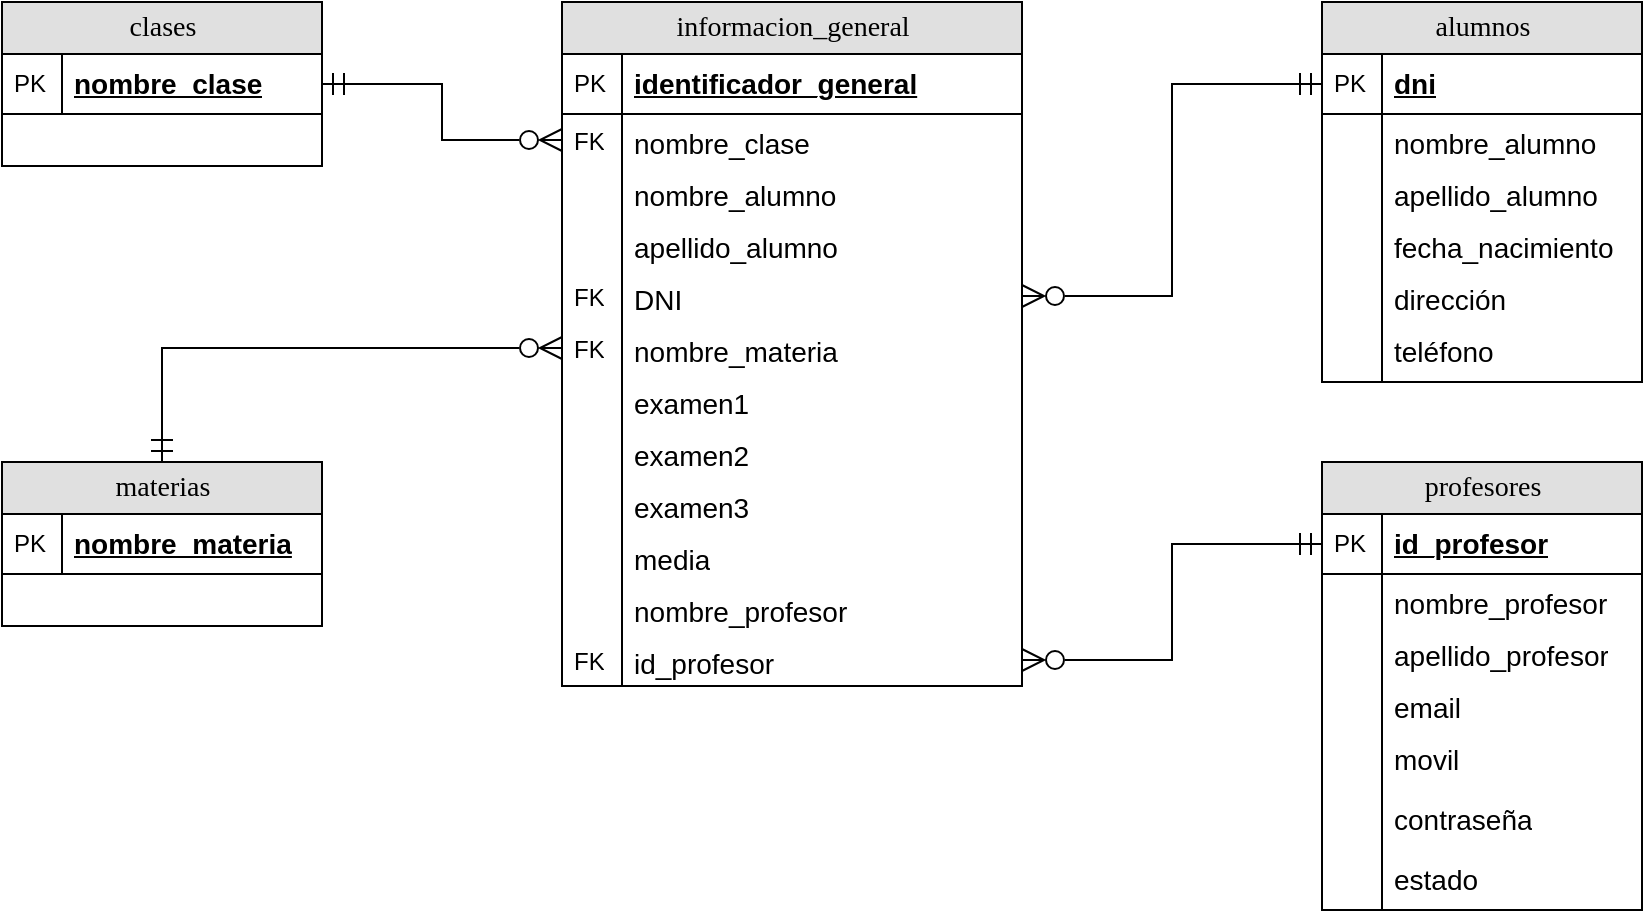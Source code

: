 <mxfile version="21.2.1" type="device">
  <diagram name="Page-1" id="e56a1550-8fbb-45ad-956c-1786394a9013">
    <mxGraphModel dx="1381" dy="819" grid="1" gridSize="10" guides="1" tooltips="1" connect="1" arrows="1" fold="1" page="1" pageScale="1" pageWidth="1169" pageHeight="827" background="none" math="0" shadow="0">
      <root>
        <mxCell id="0" />
        <mxCell id="1" parent="0" />
        <mxCell id="2e49270ec7c68f3f-80" value="alumnos" style="swimlane;fontStyle=0;childLayout=stackLayout;horizontal=1;startSize=26;fillColor=#e0e0e0;horizontalStack=0;resizeParent=1;resizeLast=0;collapsible=1;marginBottom=0;swimlaneFillColor=default;align=center;rounded=0;shadow=0;comic=0;labelBackgroundColor=none;strokeWidth=1;fontFamily=Verdana;fontSize=14;fillStyle=auto;strokeColor=default;swimlaneLine=1;glass=0;verticalAlign=middle;html=1;" parent="1" vertex="1">
          <mxGeometry x="835" y="187" width="160" height="190" as="geometry" />
        </mxCell>
        <mxCell id="2e49270ec7c68f3f-81" value="dni" style="shape=partialRectangle;top=0;left=0;right=0;bottom=1;html=1;align=left;verticalAlign=middle;fillColor=none;spacingLeft=34;spacingRight=4;whiteSpace=wrap;overflow=hidden;rotatable=0;points=[[0,0.5],[1,0.5]];portConstraint=eastwest;dropTarget=0;fontStyle=5;fontSize=14;" parent="2e49270ec7c68f3f-80" vertex="1">
          <mxGeometry y="26" width="160" height="30" as="geometry" />
        </mxCell>
        <mxCell id="2e49270ec7c68f3f-82" value="PK" style="shape=partialRectangle;top=0;left=0;bottom=0;html=1;fillColor=none;align=left;verticalAlign=middle;spacingLeft=4;spacingRight=4;whiteSpace=wrap;overflow=hidden;rotatable=0;points=[];portConstraint=eastwest;part=1;" parent="2e49270ec7c68f3f-81" vertex="1" connectable="0">
          <mxGeometry width="30" height="30" as="geometry" />
        </mxCell>
        <mxCell id="2e49270ec7c68f3f-83" value="nombre_alumno" style="shape=partialRectangle;top=0;left=0;right=0;bottom=0;html=1;align=left;verticalAlign=top;fillColor=none;spacingLeft=34;spacingRight=4;whiteSpace=wrap;overflow=hidden;rotatable=0;points=[[0,0.5],[1,0.5]];portConstraint=eastwest;dropTarget=0;fontSize=14;" parent="2e49270ec7c68f3f-80" vertex="1">
          <mxGeometry y="56" width="160" height="26" as="geometry" />
        </mxCell>
        <mxCell id="2e49270ec7c68f3f-84" value="" style="shape=partialRectangle;top=0;left=0;bottom=0;html=1;fillColor=none;align=left;verticalAlign=top;spacingLeft=4;spacingRight=4;whiteSpace=wrap;overflow=hidden;rotatable=0;points=[];portConstraint=eastwest;part=1;" parent="2e49270ec7c68f3f-83" vertex="1" connectable="0">
          <mxGeometry width="30" height="26" as="geometry" />
        </mxCell>
        <mxCell id="2e49270ec7c68f3f-85" value="apellido_alumno" style="shape=partialRectangle;top=0;left=0;right=0;bottom=0;html=1;align=left;verticalAlign=top;fillColor=none;spacingLeft=34;spacingRight=4;whiteSpace=wrap;overflow=hidden;rotatable=0;points=[[0,0.5],[1,0.5]];portConstraint=eastwest;dropTarget=0;fontSize=14;" parent="2e49270ec7c68f3f-80" vertex="1">
          <mxGeometry y="82" width="160" height="26" as="geometry" />
        </mxCell>
        <mxCell id="2e49270ec7c68f3f-86" value="" style="shape=partialRectangle;top=0;left=0;bottom=0;html=1;fillColor=none;align=left;verticalAlign=top;spacingLeft=4;spacingRight=4;whiteSpace=wrap;overflow=hidden;rotatable=0;points=[];portConstraint=eastwest;part=1;" parent="2e49270ec7c68f3f-85" vertex="1" connectable="0">
          <mxGeometry width="30" height="26" as="geometry" />
        </mxCell>
        <mxCell id="2e49270ec7c68f3f-87" value="fecha_nacimiento" style="shape=partialRectangle;top=0;left=0;right=0;bottom=0;html=1;align=left;verticalAlign=top;fillColor=none;spacingLeft=34;spacingRight=4;whiteSpace=wrap;overflow=hidden;rotatable=0;points=[[0,0.5],[1,0.5]];portConstraint=eastwest;dropTarget=0;fontSize=14;" parent="2e49270ec7c68f3f-80" vertex="1">
          <mxGeometry y="108" width="160" height="26" as="geometry" />
        </mxCell>
        <mxCell id="2e49270ec7c68f3f-88" value="" style="shape=partialRectangle;top=0;left=0;bottom=0;html=1;fillColor=none;align=left;verticalAlign=top;spacingLeft=4;spacingRight=4;whiteSpace=wrap;overflow=hidden;rotatable=0;points=[];portConstraint=eastwest;part=1;" parent="2e49270ec7c68f3f-87" vertex="1" connectable="0">
          <mxGeometry width="30" height="26" as="geometry" />
        </mxCell>
        <mxCell id="0BZgT_SFOHJEJXieLlAq-1" value="dirección" style="shape=partialRectangle;top=0;left=0;right=0;bottom=0;html=1;align=left;verticalAlign=top;fillColor=none;spacingLeft=34;spacingRight=4;whiteSpace=wrap;overflow=hidden;rotatable=0;points=[[0,0.5],[1,0.5]];portConstraint=eastwest;dropTarget=0;fontSize=14;" parent="2e49270ec7c68f3f-80" vertex="1">
          <mxGeometry y="134" width="160" height="26" as="geometry" />
        </mxCell>
        <mxCell id="0BZgT_SFOHJEJXieLlAq-2" value="" style="shape=partialRectangle;top=0;left=0;bottom=0;html=1;fillColor=none;align=left;verticalAlign=top;spacingLeft=4;spacingRight=4;whiteSpace=wrap;overflow=hidden;rotatable=0;points=[];portConstraint=eastwest;part=1;" parent="0BZgT_SFOHJEJXieLlAq-1" vertex="1" connectable="0">
          <mxGeometry width="30" height="26" as="geometry" />
        </mxCell>
        <mxCell id="0BZgT_SFOHJEJXieLlAq-3" value="teléfono" style="shape=partialRectangle;top=0;left=0;right=0;bottom=0;html=1;align=left;verticalAlign=top;fillColor=none;spacingLeft=34;spacingRight=4;whiteSpace=wrap;overflow=hidden;rotatable=0;points=[[0,0.5],[1,0.5]];portConstraint=eastwest;dropTarget=0;fontSize=14;" parent="2e49270ec7c68f3f-80" vertex="1">
          <mxGeometry y="160" width="160" height="30" as="geometry" />
        </mxCell>
        <mxCell id="0BZgT_SFOHJEJXieLlAq-4" value="" style="shape=partialRectangle;top=0;left=0;bottom=0;html=1;fillColor=none;align=left;verticalAlign=top;spacingLeft=4;spacingRight=4;whiteSpace=wrap;overflow=hidden;rotatable=0;points=[];portConstraint=eastwest;part=1;" parent="0BZgT_SFOHJEJXieLlAq-3" vertex="1" connectable="0">
          <mxGeometry width="30" height="30" as="geometry" />
        </mxCell>
        <mxCell id="0BZgT_SFOHJEJXieLlAq-18" value="profesores" style="swimlane;fontStyle=0;childLayout=stackLayout;horizontal=1;startSize=26;fillColor=#e0e0e0;horizontalStack=0;resizeParent=1;resizeLast=0;collapsible=1;marginBottom=0;swimlaneFillColor=default;align=center;rounded=0;shadow=0;comic=0;labelBackgroundColor=none;strokeWidth=1;fontFamily=Verdana;fontSize=14;fillStyle=auto;strokeColor=default;swimlaneLine=1;glass=0;verticalAlign=middle;html=1;" parent="1" vertex="1">
          <mxGeometry x="835" y="417" width="160" height="224" as="geometry" />
        </mxCell>
        <mxCell id="0BZgT_SFOHJEJXieLlAq-19" value="id_profesor" style="shape=partialRectangle;top=0;left=0;right=0;bottom=1;html=1;align=left;verticalAlign=middle;fillColor=none;spacingLeft=34;spacingRight=4;whiteSpace=wrap;overflow=hidden;rotatable=0;points=[[0,0.5],[1,0.5]];portConstraint=eastwest;dropTarget=0;fontStyle=5;fontSize=14;" parent="0BZgT_SFOHJEJXieLlAq-18" vertex="1">
          <mxGeometry y="26" width="160" height="30" as="geometry" />
        </mxCell>
        <mxCell id="0BZgT_SFOHJEJXieLlAq-20" value="PK" style="shape=partialRectangle;top=0;left=0;bottom=0;html=1;fillColor=none;align=left;verticalAlign=middle;spacingLeft=4;spacingRight=4;whiteSpace=wrap;overflow=hidden;rotatable=0;points=[];portConstraint=eastwest;part=1;" parent="0BZgT_SFOHJEJXieLlAq-19" vertex="1" connectable="0">
          <mxGeometry width="30" height="30" as="geometry" />
        </mxCell>
        <mxCell id="0BZgT_SFOHJEJXieLlAq-21" value="nombre_profesor" style="shape=partialRectangle;top=0;left=0;right=0;bottom=0;html=1;align=left;verticalAlign=top;fillColor=none;spacingLeft=34;spacingRight=4;whiteSpace=wrap;overflow=hidden;rotatable=0;points=[[0,0.5],[1,0.5]];portConstraint=eastwest;dropTarget=0;fontSize=14;" parent="0BZgT_SFOHJEJXieLlAq-18" vertex="1">
          <mxGeometry y="56" width="160" height="26" as="geometry" />
        </mxCell>
        <mxCell id="0BZgT_SFOHJEJXieLlAq-22" value="" style="shape=partialRectangle;top=0;left=0;bottom=0;html=1;fillColor=none;align=left;verticalAlign=top;spacingLeft=4;spacingRight=4;whiteSpace=wrap;overflow=hidden;rotatable=0;points=[];portConstraint=eastwest;part=1;" parent="0BZgT_SFOHJEJXieLlAq-21" vertex="1" connectable="0">
          <mxGeometry width="30" height="26" as="geometry" />
        </mxCell>
        <mxCell id="0BZgT_SFOHJEJXieLlAq-23" value="apellido_profesor" style="shape=partialRectangle;top=0;left=0;right=0;bottom=0;html=1;align=left;verticalAlign=top;fillColor=none;spacingLeft=34;spacingRight=4;whiteSpace=wrap;overflow=hidden;rotatable=0;points=[[0,0.5],[1,0.5]];portConstraint=eastwest;dropTarget=0;fontSize=14;" parent="0BZgT_SFOHJEJXieLlAq-18" vertex="1">
          <mxGeometry y="82" width="160" height="26" as="geometry" />
        </mxCell>
        <mxCell id="0BZgT_SFOHJEJXieLlAq-24" value="" style="shape=partialRectangle;top=0;left=0;bottom=0;html=1;fillColor=none;align=left;verticalAlign=top;spacingLeft=4;spacingRight=4;whiteSpace=wrap;overflow=hidden;rotatable=0;points=[];portConstraint=eastwest;part=1;" parent="0BZgT_SFOHJEJXieLlAq-23" vertex="1" connectable="0">
          <mxGeometry width="30" height="26" as="geometry" />
        </mxCell>
        <mxCell id="0BZgT_SFOHJEJXieLlAq-25" value="email" style="shape=partialRectangle;top=0;left=0;right=0;bottom=0;html=1;align=left;verticalAlign=top;fillColor=none;spacingLeft=34;spacingRight=4;whiteSpace=wrap;overflow=hidden;rotatable=0;points=[[0,0.5],[1,0.5]];portConstraint=eastwest;dropTarget=0;fontSize=14;" parent="0BZgT_SFOHJEJXieLlAq-18" vertex="1">
          <mxGeometry y="108" width="160" height="26" as="geometry" />
        </mxCell>
        <mxCell id="0BZgT_SFOHJEJXieLlAq-26" value="" style="shape=partialRectangle;top=0;left=0;bottom=0;html=1;fillColor=none;align=left;verticalAlign=top;spacingLeft=4;spacingRight=4;whiteSpace=wrap;overflow=hidden;rotatable=0;points=[];portConstraint=eastwest;part=1;" parent="0BZgT_SFOHJEJXieLlAq-25" vertex="1" connectable="0">
          <mxGeometry width="30" height="26" as="geometry" />
        </mxCell>
        <mxCell id="0BZgT_SFOHJEJXieLlAq-29" value="movil" style="shape=partialRectangle;top=0;left=0;right=0;bottom=0;html=1;align=left;verticalAlign=top;fillColor=none;spacingLeft=34;spacingRight=4;whiteSpace=wrap;overflow=hidden;rotatable=0;points=[[0,0.5],[1,0.5]];portConstraint=eastwest;dropTarget=0;fontSize=14;" parent="0BZgT_SFOHJEJXieLlAq-18" vertex="1">
          <mxGeometry y="134" width="160" height="30" as="geometry" />
        </mxCell>
        <mxCell id="0BZgT_SFOHJEJXieLlAq-30" value="" style="shape=partialRectangle;top=0;left=0;bottom=0;html=1;fillColor=none;align=left;verticalAlign=top;spacingLeft=4;spacingRight=4;whiteSpace=wrap;overflow=hidden;rotatable=0;points=[];portConstraint=eastwest;part=1;" parent="0BZgT_SFOHJEJXieLlAq-29" vertex="1" connectable="0">
          <mxGeometry width="30" height="30" as="geometry" />
        </mxCell>
        <mxCell id="j-xj83dW-nQBPGvaMpmz-2" value="contraseña" style="shape=partialRectangle;top=0;left=0;right=0;bottom=0;html=1;align=left;verticalAlign=top;fillColor=none;spacingLeft=34;spacingRight=4;whiteSpace=wrap;overflow=hidden;rotatable=0;points=[[0,0.5],[1,0.5]];portConstraint=eastwest;dropTarget=0;fontSize=14;" vertex="1" parent="0BZgT_SFOHJEJXieLlAq-18">
          <mxGeometry y="164" width="160" height="30" as="geometry" />
        </mxCell>
        <mxCell id="j-xj83dW-nQBPGvaMpmz-3" value="" style="shape=partialRectangle;top=0;left=0;bottom=0;html=1;fillColor=none;align=left;verticalAlign=top;spacingLeft=4;spacingRight=4;whiteSpace=wrap;overflow=hidden;rotatable=0;points=[];portConstraint=eastwest;part=1;" vertex="1" connectable="0" parent="j-xj83dW-nQBPGvaMpmz-2">
          <mxGeometry width="30" height="30" as="geometry" />
        </mxCell>
        <mxCell id="j-xj83dW-nQBPGvaMpmz-4" value="estado" style="shape=partialRectangle;top=0;left=0;right=0;bottom=0;html=1;align=left;verticalAlign=top;fillColor=none;spacingLeft=34;spacingRight=4;whiteSpace=wrap;overflow=hidden;rotatable=0;points=[[0,0.5],[1,0.5]];portConstraint=eastwest;dropTarget=0;fontSize=14;" vertex="1" parent="0BZgT_SFOHJEJXieLlAq-18">
          <mxGeometry y="194" width="160" height="30" as="geometry" />
        </mxCell>
        <mxCell id="j-xj83dW-nQBPGvaMpmz-5" value="" style="shape=partialRectangle;top=0;left=0;bottom=0;html=1;fillColor=none;align=left;verticalAlign=top;spacingLeft=4;spacingRight=4;whiteSpace=wrap;overflow=hidden;rotatable=0;points=[];portConstraint=eastwest;part=1;" vertex="1" connectable="0" parent="j-xj83dW-nQBPGvaMpmz-4">
          <mxGeometry width="30" height="30" as="geometry" />
        </mxCell>
        <mxCell id="j-xj83dW-nQBPGvaMpmz-46" style="edgeStyle=orthogonalEdgeStyle;rounded=0;orthogonalLoop=1;jettySize=auto;html=1;entryX=0;entryY=0.5;entryDx=0;entryDy=0;endArrow=ERzeroToMany;endFill=0;startArrow=ERmandOne;startFill=0;endSize=9;startSize=9;" edge="1" parent="1" source="0BZgT_SFOHJEJXieLlAq-31" target="0BZgT_SFOHJEJXieLlAq-75">
          <mxGeometry relative="1" as="geometry" />
        </mxCell>
        <mxCell id="0BZgT_SFOHJEJXieLlAq-31" value="clases" style="swimlane;fontStyle=0;childLayout=stackLayout;horizontal=1;startSize=26;fillColor=#e0e0e0;horizontalStack=0;resizeParent=1;resizeLast=0;collapsible=1;marginBottom=0;swimlaneFillColor=default;align=center;rounded=0;shadow=0;comic=0;labelBackgroundColor=none;strokeWidth=1;fontFamily=Verdana;fontSize=14;fillStyle=auto;strokeColor=default;swimlaneLine=1;glass=0;verticalAlign=middle;html=1;" parent="1" vertex="1">
          <mxGeometry x="175" y="187" width="160" height="82" as="geometry" />
        </mxCell>
        <mxCell id="0BZgT_SFOHJEJXieLlAq-32" value="nombre_clase" style="shape=partialRectangle;top=0;left=0;right=0;bottom=1;html=1;align=left;verticalAlign=middle;fillColor=none;spacingLeft=34;spacingRight=4;whiteSpace=wrap;overflow=hidden;rotatable=0;points=[[0,0.5],[1,0.5]];portConstraint=eastwest;dropTarget=0;fontStyle=5;fontSize=14;" parent="0BZgT_SFOHJEJXieLlAq-31" vertex="1">
          <mxGeometry y="26" width="160" height="30" as="geometry" />
        </mxCell>
        <mxCell id="0BZgT_SFOHJEJXieLlAq-33" value="PK" style="shape=partialRectangle;top=0;left=0;bottom=0;html=1;fillColor=none;align=left;verticalAlign=middle;spacingLeft=4;spacingRight=4;whiteSpace=wrap;overflow=hidden;rotatable=0;points=[];portConstraint=eastwest;part=1;" parent="0BZgT_SFOHJEJXieLlAq-32" vertex="1" connectable="0">
          <mxGeometry width="30" height="30" as="geometry" />
        </mxCell>
        <mxCell id="0BZgT_SFOHJEJXieLlAq-72" value="informacion_general" style="swimlane;fontStyle=0;childLayout=stackLayout;horizontal=1;startSize=26;fillColor=#e0e0e0;horizontalStack=0;resizeParent=1;resizeLast=0;collapsible=1;marginBottom=0;swimlaneFillColor=default;align=center;rounded=0;shadow=0;comic=0;labelBackgroundColor=none;strokeWidth=1;fontFamily=Verdana;fontSize=14;fillStyle=auto;strokeColor=default;swimlaneLine=1;glass=0;verticalAlign=middle;html=1;" parent="1" vertex="1">
          <mxGeometry x="455" y="187" width="230" height="342" as="geometry">
            <mxRectangle x="1160" y="443" width="200" height="30" as="alternateBounds" />
          </mxGeometry>
        </mxCell>
        <mxCell id="0BZgT_SFOHJEJXieLlAq-73" value="identificador_general" style="shape=partialRectangle;top=0;left=0;right=0;bottom=1;html=1;align=left;verticalAlign=middle;fillColor=none;spacingLeft=34;spacingRight=4;whiteSpace=wrap;overflow=hidden;rotatable=0;points=[[0,0.5],[1,0.5]];portConstraint=eastwest;dropTarget=0;fontStyle=5;fontSize=14;" parent="0BZgT_SFOHJEJXieLlAq-72" vertex="1">
          <mxGeometry y="26" width="230" height="30" as="geometry" />
        </mxCell>
        <mxCell id="0BZgT_SFOHJEJXieLlAq-74" value="PK" style="shape=partialRectangle;top=0;left=0;bottom=0;html=1;fillColor=none;align=left;verticalAlign=middle;spacingLeft=4;spacingRight=4;whiteSpace=wrap;overflow=hidden;rotatable=0;points=[];portConstraint=eastwest;part=1;" parent="0BZgT_SFOHJEJXieLlAq-73" vertex="1" connectable="0">
          <mxGeometry width="30" height="30" as="geometry" />
        </mxCell>
        <mxCell id="0BZgT_SFOHJEJXieLlAq-75" value="nombre_clase" style="shape=partialRectangle;top=0;left=0;right=0;bottom=0;html=1;align=left;verticalAlign=top;fillColor=none;spacingLeft=34;spacingRight=4;whiteSpace=wrap;overflow=hidden;rotatable=0;points=[[0,0.5],[1,0.5]];portConstraint=eastwest;dropTarget=0;fontSize=14;" parent="0BZgT_SFOHJEJXieLlAq-72" vertex="1">
          <mxGeometry y="56" width="230" height="26" as="geometry" />
        </mxCell>
        <mxCell id="0BZgT_SFOHJEJXieLlAq-76" value="FK" style="shape=partialRectangle;top=0;left=0;bottom=0;html=1;fillColor=none;align=left;verticalAlign=top;spacingLeft=4;spacingRight=4;whiteSpace=wrap;overflow=hidden;rotatable=0;points=[];portConstraint=eastwest;part=1;" parent="0BZgT_SFOHJEJXieLlAq-75" vertex="1" connectable="0">
          <mxGeometry width="30" height="26" as="geometry" />
        </mxCell>
        <mxCell id="0BZgT_SFOHJEJXieLlAq-122" value="nombre_alumno" style="shape=partialRectangle;top=0;left=0;right=0;bottom=0;html=1;align=left;verticalAlign=top;fillColor=none;spacingLeft=34;spacingRight=4;whiteSpace=wrap;overflow=hidden;rotatable=0;points=[[0,0.5],[1,0.5]];portConstraint=eastwest;dropTarget=0;fontSize=14;" parent="0BZgT_SFOHJEJXieLlAq-72" vertex="1">
          <mxGeometry y="82" width="230" height="26" as="geometry" />
        </mxCell>
        <mxCell id="0BZgT_SFOHJEJXieLlAq-123" value="" style="shape=partialRectangle;top=0;left=0;bottom=0;html=1;fillColor=none;align=left;verticalAlign=top;spacingLeft=4;spacingRight=4;whiteSpace=wrap;overflow=hidden;rotatable=0;points=[];portConstraint=eastwest;part=1;" parent="0BZgT_SFOHJEJXieLlAq-122" vertex="1" connectable="0">
          <mxGeometry width="30" height="26" as="geometry" />
        </mxCell>
        <mxCell id="j-xj83dW-nQBPGvaMpmz-11" value="apellido_alumno" style="shape=partialRectangle;top=0;left=0;right=0;bottom=0;html=1;align=left;verticalAlign=top;fillColor=none;spacingLeft=34;spacingRight=4;whiteSpace=wrap;overflow=hidden;rotatable=0;points=[[0,0.5],[1,0.5]];portConstraint=eastwest;dropTarget=0;fontSize=14;" vertex="1" parent="0BZgT_SFOHJEJXieLlAq-72">
          <mxGeometry y="108" width="230" height="26" as="geometry" />
        </mxCell>
        <mxCell id="j-xj83dW-nQBPGvaMpmz-12" value="" style="shape=partialRectangle;top=0;left=0;bottom=0;html=1;fillColor=none;align=left;verticalAlign=top;spacingLeft=4;spacingRight=4;whiteSpace=wrap;overflow=hidden;rotatable=0;points=[];portConstraint=eastwest;part=1;" vertex="1" connectable="0" parent="j-xj83dW-nQBPGvaMpmz-11">
          <mxGeometry width="30" height="26" as="geometry" />
        </mxCell>
        <mxCell id="0BZgT_SFOHJEJXieLlAq-79" value="DNI" style="shape=partialRectangle;top=0;left=0;right=0;bottom=0;html=1;align=left;verticalAlign=top;fillColor=none;spacingLeft=34;spacingRight=4;whiteSpace=wrap;overflow=hidden;rotatable=0;points=[[0,0.5],[1,0.5]];portConstraint=eastwest;dropTarget=0;fontSize=14;" parent="0BZgT_SFOHJEJXieLlAq-72" vertex="1">
          <mxGeometry y="134" width="230" height="26" as="geometry" />
        </mxCell>
        <mxCell id="0BZgT_SFOHJEJXieLlAq-80" value="FK" style="shape=partialRectangle;top=0;left=0;bottom=0;html=1;fillColor=none;align=left;verticalAlign=top;spacingLeft=4;spacingRight=4;whiteSpace=wrap;overflow=hidden;rotatable=0;points=[];portConstraint=eastwest;part=1;" parent="0BZgT_SFOHJEJXieLlAq-79" vertex="1" connectable="0">
          <mxGeometry width="30" height="26" as="geometry" />
        </mxCell>
        <mxCell id="0BZgT_SFOHJEJXieLlAq-77" value="nombre_materia" style="shape=partialRectangle;top=0;left=0;right=0;bottom=0;html=1;align=left;verticalAlign=top;fillColor=none;spacingLeft=34;spacingRight=4;whiteSpace=wrap;overflow=hidden;rotatable=0;points=[[0,0.5],[1,0.5]];portConstraint=eastwest;dropTarget=0;fontSize=14;" parent="0BZgT_SFOHJEJXieLlAq-72" vertex="1">
          <mxGeometry y="160" width="230" height="26" as="geometry" />
        </mxCell>
        <mxCell id="0BZgT_SFOHJEJXieLlAq-78" value="FK" style="shape=partialRectangle;top=0;left=0;bottom=0;html=1;fillColor=none;align=left;verticalAlign=top;spacingLeft=4;spacingRight=4;whiteSpace=wrap;overflow=hidden;rotatable=0;points=[];portConstraint=eastwest;part=1;" parent="0BZgT_SFOHJEJXieLlAq-77" vertex="1" connectable="0">
          <mxGeometry width="30" height="26" as="geometry" />
        </mxCell>
        <mxCell id="j-xj83dW-nQBPGvaMpmz-39" value="examen1" style="shape=partialRectangle;top=0;left=0;right=0;bottom=0;html=1;align=left;verticalAlign=top;fillColor=none;spacingLeft=34;spacingRight=4;whiteSpace=wrap;overflow=hidden;rotatable=0;points=[[0,0.5],[1,0.5]];portConstraint=eastwest;dropTarget=0;fontSize=14;" vertex="1" parent="0BZgT_SFOHJEJXieLlAq-72">
          <mxGeometry y="186" width="230" height="26" as="geometry" />
        </mxCell>
        <mxCell id="j-xj83dW-nQBPGvaMpmz-40" value="" style="shape=partialRectangle;top=0;left=0;bottom=0;html=1;fillColor=none;align=left;verticalAlign=top;spacingLeft=4;spacingRight=4;whiteSpace=wrap;overflow=hidden;rotatable=0;points=[];portConstraint=eastwest;part=1;" vertex="1" connectable="0" parent="j-xj83dW-nQBPGvaMpmz-39">
          <mxGeometry width="30" height="26" as="geometry" />
        </mxCell>
        <mxCell id="j-xj83dW-nQBPGvaMpmz-41" value="examen2" style="shape=partialRectangle;top=0;left=0;right=0;bottom=0;html=1;align=left;verticalAlign=top;fillColor=none;spacingLeft=34;spacingRight=4;whiteSpace=wrap;overflow=hidden;rotatable=0;points=[[0,0.5],[1,0.5]];portConstraint=eastwest;dropTarget=0;fontSize=14;" vertex="1" parent="0BZgT_SFOHJEJXieLlAq-72">
          <mxGeometry y="212" width="230" height="26" as="geometry" />
        </mxCell>
        <mxCell id="j-xj83dW-nQBPGvaMpmz-42" value="" style="shape=partialRectangle;top=0;left=0;bottom=0;html=1;fillColor=none;align=left;verticalAlign=top;spacingLeft=4;spacingRight=4;whiteSpace=wrap;overflow=hidden;rotatable=0;points=[];portConstraint=eastwest;part=1;" vertex="1" connectable="0" parent="j-xj83dW-nQBPGvaMpmz-41">
          <mxGeometry width="30" height="26" as="geometry" />
        </mxCell>
        <mxCell id="j-xj83dW-nQBPGvaMpmz-43" value="examen3" style="shape=partialRectangle;top=0;left=0;right=0;bottom=0;html=1;align=left;verticalAlign=top;fillColor=none;spacingLeft=34;spacingRight=4;whiteSpace=wrap;overflow=hidden;rotatable=0;points=[[0,0.5],[1,0.5]];portConstraint=eastwest;dropTarget=0;fontSize=14;" vertex="1" parent="0BZgT_SFOHJEJXieLlAq-72">
          <mxGeometry y="238" width="230" height="26" as="geometry" />
        </mxCell>
        <mxCell id="j-xj83dW-nQBPGvaMpmz-44" value="" style="shape=partialRectangle;top=0;left=0;bottom=0;html=1;fillColor=none;align=left;verticalAlign=top;spacingLeft=4;spacingRight=4;whiteSpace=wrap;overflow=hidden;rotatable=0;points=[];portConstraint=eastwest;part=1;" vertex="1" connectable="0" parent="j-xj83dW-nQBPGvaMpmz-43">
          <mxGeometry width="30" height="26" as="geometry" />
        </mxCell>
        <mxCell id="j-xj83dW-nQBPGvaMpmz-35" value="media" style="shape=partialRectangle;top=0;left=0;right=0;bottom=0;html=1;align=left;verticalAlign=top;fillColor=none;spacingLeft=34;spacingRight=4;whiteSpace=wrap;overflow=hidden;rotatable=0;points=[[0,0.5],[1,0.5]];portConstraint=eastwest;dropTarget=0;fontSize=14;" vertex="1" parent="0BZgT_SFOHJEJXieLlAq-72">
          <mxGeometry y="264" width="230" height="26" as="geometry" />
        </mxCell>
        <mxCell id="j-xj83dW-nQBPGvaMpmz-36" value="" style="shape=partialRectangle;top=0;left=0;bottom=0;html=1;fillColor=none;align=left;verticalAlign=top;spacingLeft=4;spacingRight=4;whiteSpace=wrap;overflow=hidden;rotatable=0;points=[];portConstraint=eastwest;part=1;" vertex="1" connectable="0" parent="j-xj83dW-nQBPGvaMpmz-35">
          <mxGeometry width="30" height="26" as="geometry" />
        </mxCell>
        <mxCell id="j-xj83dW-nQBPGvaMpmz-33" value="nombre_profesor" style="shape=partialRectangle;top=0;left=0;right=0;bottom=0;html=1;align=left;verticalAlign=top;fillColor=none;spacingLeft=34;spacingRight=4;whiteSpace=wrap;overflow=hidden;rotatable=0;points=[[0,0.5],[1,0.5]];portConstraint=eastwest;dropTarget=0;fontSize=14;" vertex="1" parent="0BZgT_SFOHJEJXieLlAq-72">
          <mxGeometry y="290" width="230" height="26" as="geometry" />
        </mxCell>
        <mxCell id="j-xj83dW-nQBPGvaMpmz-34" value="" style="shape=partialRectangle;top=0;left=0;bottom=0;html=1;fillColor=none;align=left;verticalAlign=top;spacingLeft=4;spacingRight=4;whiteSpace=wrap;overflow=hidden;rotatable=0;points=[];portConstraint=eastwest;part=1;" vertex="1" connectable="0" parent="j-xj83dW-nQBPGvaMpmz-33">
          <mxGeometry width="30" height="26" as="geometry" />
        </mxCell>
        <mxCell id="j-xj83dW-nQBPGvaMpmz-29" value="id_profesor" style="shape=partialRectangle;top=0;left=0;right=0;bottom=0;html=1;align=left;verticalAlign=top;fillColor=none;spacingLeft=34;spacingRight=4;whiteSpace=wrap;overflow=hidden;rotatable=0;points=[[0,0.5],[1,0.5]];portConstraint=eastwest;dropTarget=0;fontSize=14;" vertex="1" parent="0BZgT_SFOHJEJXieLlAq-72">
          <mxGeometry y="316" width="230" height="26" as="geometry" />
        </mxCell>
        <mxCell id="j-xj83dW-nQBPGvaMpmz-30" value="FK" style="shape=partialRectangle;top=0;left=0;bottom=0;html=1;fillColor=none;align=left;verticalAlign=top;spacingLeft=4;spacingRight=4;whiteSpace=wrap;overflow=hidden;rotatable=0;points=[];portConstraint=eastwest;part=1;" vertex="1" connectable="0" parent="j-xj83dW-nQBPGvaMpmz-29">
          <mxGeometry width="30" height="26" as="geometry" />
        </mxCell>
        <mxCell id="j-xj83dW-nQBPGvaMpmz-47" style="edgeStyle=orthogonalEdgeStyle;rounded=0;orthogonalLoop=1;jettySize=auto;html=1;entryX=0;entryY=0.5;entryDx=0;entryDy=0;endArrow=ERzeroToMany;endFill=0;startArrow=ERmandOne;startFill=0;endSize=9;startSize=9;" edge="1" parent="1" source="j-xj83dW-nQBPGvaMpmz-6" target="0BZgT_SFOHJEJXieLlAq-77">
          <mxGeometry relative="1" as="geometry" />
        </mxCell>
        <mxCell id="j-xj83dW-nQBPGvaMpmz-6" value="materias" style="swimlane;fontStyle=0;childLayout=stackLayout;horizontal=1;startSize=26;fillColor=#e0e0e0;horizontalStack=0;resizeParent=1;resizeLast=0;collapsible=1;marginBottom=0;swimlaneFillColor=default;align=center;rounded=0;shadow=0;comic=0;labelBackgroundColor=none;strokeWidth=1;fontFamily=Verdana;fontSize=14;fillStyle=auto;strokeColor=default;swimlaneLine=1;glass=0;verticalAlign=middle;html=1;" vertex="1" parent="1">
          <mxGeometry x="175" y="417" width="160" height="82" as="geometry" />
        </mxCell>
        <mxCell id="j-xj83dW-nQBPGvaMpmz-7" value="nombre_materia" style="shape=partialRectangle;top=0;left=0;right=0;bottom=1;html=1;align=left;verticalAlign=middle;fillColor=none;spacingLeft=34;spacingRight=4;whiteSpace=wrap;overflow=hidden;rotatable=0;points=[[0,0.5],[1,0.5]];portConstraint=eastwest;dropTarget=0;fontStyle=5;fontSize=14;" vertex="1" parent="j-xj83dW-nQBPGvaMpmz-6">
          <mxGeometry y="26" width="160" height="30" as="geometry" />
        </mxCell>
        <mxCell id="j-xj83dW-nQBPGvaMpmz-8" value="PK" style="shape=partialRectangle;top=0;left=0;bottom=0;html=1;fillColor=none;align=left;verticalAlign=middle;spacingLeft=4;spacingRight=4;whiteSpace=wrap;overflow=hidden;rotatable=0;points=[];portConstraint=eastwest;part=1;" vertex="1" connectable="0" parent="j-xj83dW-nQBPGvaMpmz-7">
          <mxGeometry width="30" height="30" as="geometry" />
        </mxCell>
        <mxCell id="j-xj83dW-nQBPGvaMpmz-45" style="edgeStyle=orthogonalEdgeStyle;rounded=0;orthogonalLoop=1;jettySize=auto;html=1;exitX=0;exitY=0.5;exitDx=0;exitDy=0;entryX=1;entryY=0.5;entryDx=0;entryDy=0;startArrow=ERmandOne;startFill=0;endArrow=ERzeroToMany;endFill=0;endSize=9;startSize=9;" edge="1" parent="1" source="2e49270ec7c68f3f-81" target="0BZgT_SFOHJEJXieLlAq-79">
          <mxGeometry relative="1" as="geometry" />
        </mxCell>
        <mxCell id="j-xj83dW-nQBPGvaMpmz-48" style="edgeStyle=orthogonalEdgeStyle;rounded=0;orthogonalLoop=1;jettySize=auto;html=1;entryX=1;entryY=0.5;entryDx=0;entryDy=0;startArrow=ERmandOne;startFill=0;endArrow=ERzeroToMany;endFill=0;endSize=9;startSize=9;" edge="1" parent="1" source="0BZgT_SFOHJEJXieLlAq-19" target="j-xj83dW-nQBPGvaMpmz-29">
          <mxGeometry relative="1" as="geometry" />
        </mxCell>
      </root>
    </mxGraphModel>
  </diagram>
</mxfile>
